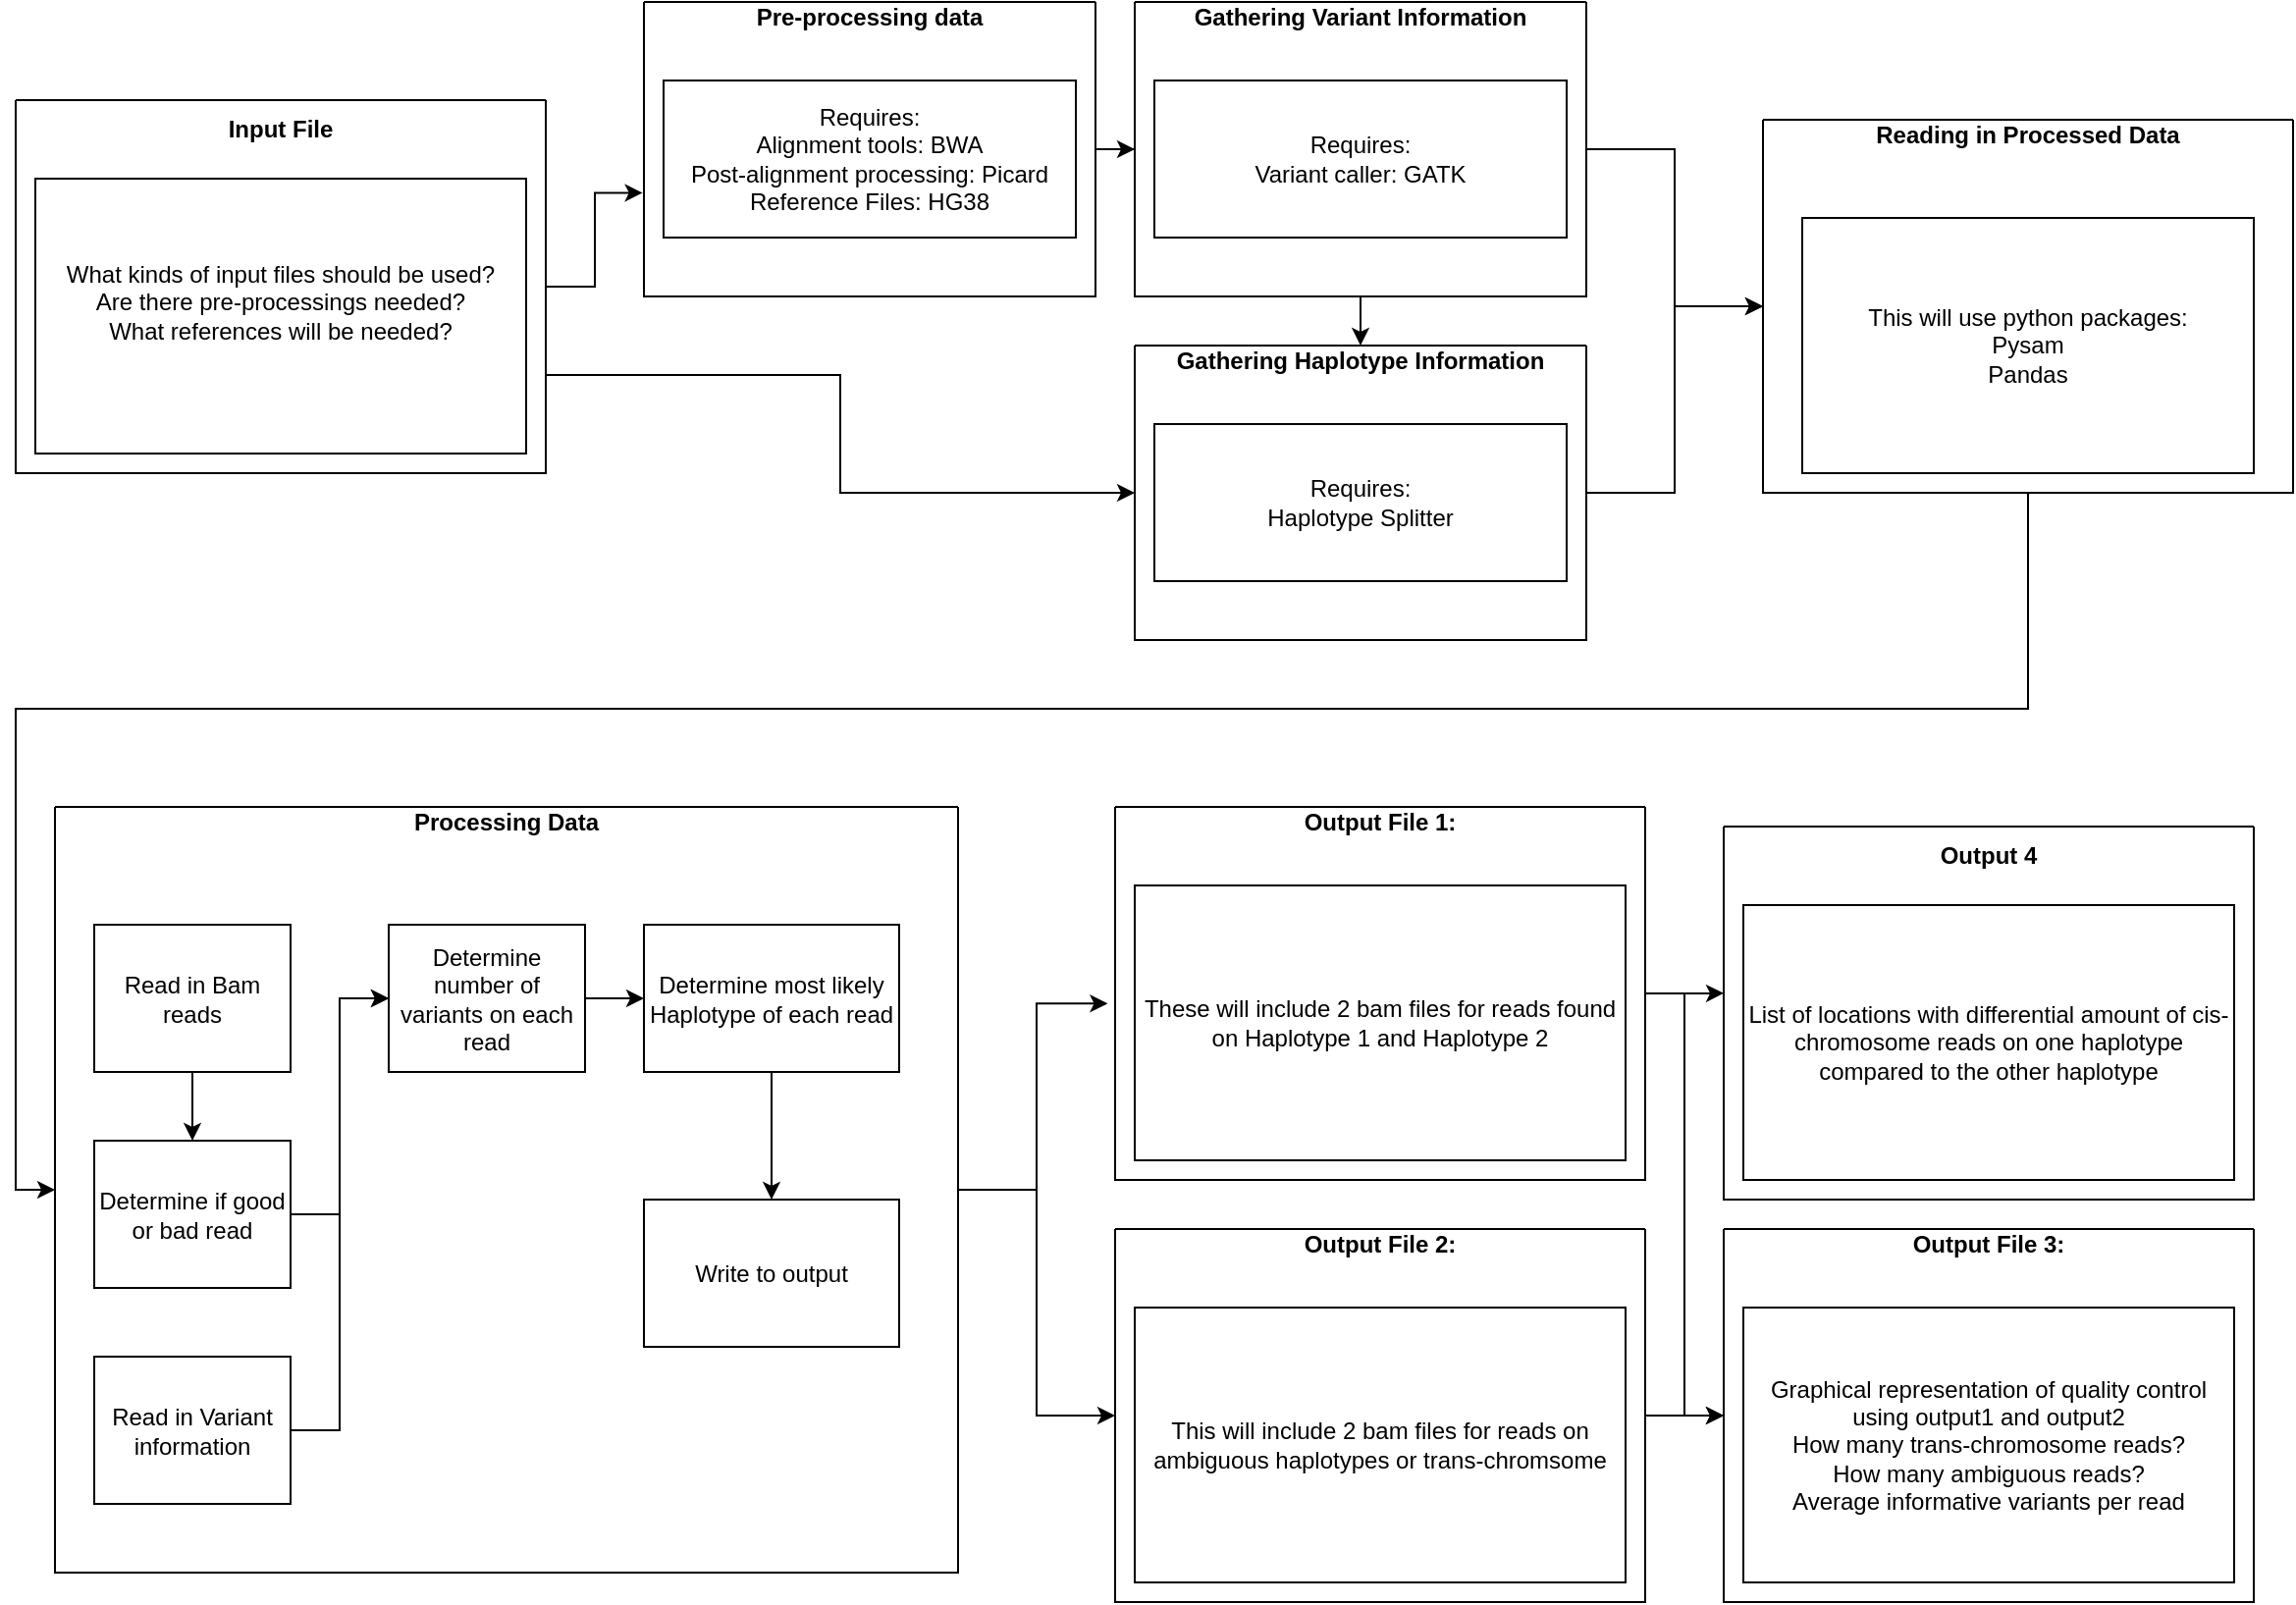 <mxfile version="20.8.18" type="github">
  <diagram name="Page-1" id="6133507b-19e7-1e82-6fc7-422aa6c4b21f">
    <mxGraphModel dx="1103" dy="703" grid="1" gridSize="10" guides="1" tooltips="1" connect="1" arrows="1" fold="1" page="1" pageScale="1" pageWidth="1100" pageHeight="850" background="none" math="0" shadow="0">
      <root>
        <mxCell id="0" />
        <mxCell id="1" parent="0" />
        <mxCell id="qg7dh4EXNKZFoJpO949P-28" style="edgeStyle=orthogonalEdgeStyle;rounded=0;orthogonalLoop=1;jettySize=auto;html=1;entryX=-0.003;entryY=0.648;entryDx=0;entryDy=0;entryPerimeter=0;" edge="1" parent="1" source="9TMIq2lv669NXwmXEwUK-9" target="qg7dh4EXNKZFoJpO949P-23">
          <mxGeometry relative="1" as="geometry" />
        </mxCell>
        <mxCell id="qg7dh4EXNKZFoJpO949P-32" style="edgeStyle=orthogonalEdgeStyle;rounded=0;orthogonalLoop=1;jettySize=auto;html=1;" edge="1" parent="1" source="9TMIq2lv669NXwmXEwUK-9" target="qg7dh4EXNKZFoJpO949P-30">
          <mxGeometry relative="1" as="geometry">
            <Array as="points">
              <mxPoint x="460" y="290" />
              <mxPoint x="460" y="350" />
            </Array>
          </mxGeometry>
        </mxCell>
        <mxCell id="9TMIq2lv669NXwmXEwUK-9" value="&#xa;&#xa;Input File" style="swimlane;startSize=0;" parent="1" vertex="1">
          <mxGeometry x="40" y="150" width="270" height="190" as="geometry" />
        </mxCell>
        <mxCell id="qg7dh4EXNKZFoJpO949P-6" value="&lt;div&gt;What kinds of input files should be used?&lt;/div&gt;&lt;div&gt;Are there pre-processings needed?&lt;/div&gt;&lt;div&gt;What references will be needed?&lt;/div&gt;&lt;div&gt;&lt;br&gt;&lt;/div&gt;" style="whiteSpace=wrap;html=1;" vertex="1" parent="9TMIq2lv669NXwmXEwUK-9">
          <mxGeometry x="10" y="40" width="250" height="140" as="geometry" />
        </mxCell>
        <mxCell id="qg7dh4EXNKZFoJpO949P-43" style="edgeStyle=orthogonalEdgeStyle;rounded=0;orthogonalLoop=1;jettySize=auto;html=1;entryX=0;entryY=0.5;entryDx=0;entryDy=0;" edge="1" parent="1" source="qg7dh4EXNKZFoJpO949P-18" target="qg7dh4EXNKZFoJpO949P-36">
          <mxGeometry relative="1" as="geometry">
            <Array as="points">
              <mxPoint x="1065" y="460" />
              <mxPoint x="40" y="460" />
              <mxPoint x="40" y="705" />
            </Array>
          </mxGeometry>
        </mxCell>
        <mxCell id="qg7dh4EXNKZFoJpO949P-18" value="&#xa;&#xa;Reading in Processed Data&#xa;" style="swimlane;startSize=0;" vertex="1" parent="1">
          <mxGeometry x="930" y="160" width="270" height="190" as="geometry" />
        </mxCell>
        <mxCell id="qg7dh4EXNKZFoJpO949P-29" style="edgeStyle=orthogonalEdgeStyle;rounded=0;orthogonalLoop=1;jettySize=auto;html=1;entryX=0;entryY=0.5;entryDx=0;entryDy=0;" edge="1" parent="1" source="qg7dh4EXNKZFoJpO949P-23" target="qg7dh4EXNKZFoJpO949P-25">
          <mxGeometry relative="1" as="geometry" />
        </mxCell>
        <mxCell id="qg7dh4EXNKZFoJpO949P-23" value="&#xa;&#xa;Pre-processing data&#xa;" style="swimlane;startSize=0;" vertex="1" parent="1">
          <mxGeometry x="360" y="100" width="230" height="150" as="geometry" />
        </mxCell>
        <mxCell id="qg7dh4EXNKZFoJpO949P-24" value="&lt;div&gt;Requires:&lt;/div&gt;&lt;div&gt;Alignment tools: BWA&lt;/div&gt;&lt;div&gt;Post-alignment processing: Picard&lt;br&gt;&lt;/div&gt;&lt;div&gt;Reference Files: HG38&lt;br&gt;&lt;/div&gt;" style="whiteSpace=wrap;html=1;" vertex="1" parent="qg7dh4EXNKZFoJpO949P-23">
          <mxGeometry x="10" y="40" width="210" height="80" as="geometry" />
        </mxCell>
        <mxCell id="qg7dh4EXNKZFoJpO949P-33" style="edgeStyle=orthogonalEdgeStyle;rounded=0;orthogonalLoop=1;jettySize=auto;html=1;entryX=0.5;entryY=0;entryDx=0;entryDy=0;" edge="1" parent="1" source="qg7dh4EXNKZFoJpO949P-25" target="qg7dh4EXNKZFoJpO949P-30">
          <mxGeometry relative="1" as="geometry" />
        </mxCell>
        <mxCell id="qg7dh4EXNKZFoJpO949P-34" style="edgeStyle=orthogonalEdgeStyle;rounded=0;orthogonalLoop=1;jettySize=auto;html=1;entryX=0;entryY=0.5;entryDx=0;entryDy=0;" edge="1" parent="1" source="qg7dh4EXNKZFoJpO949P-25" target="qg7dh4EXNKZFoJpO949P-18">
          <mxGeometry relative="1" as="geometry" />
        </mxCell>
        <mxCell id="qg7dh4EXNKZFoJpO949P-25" value="&#xa;&#xa;Gathering Variant Information&#xa;" style="swimlane;startSize=0;" vertex="1" parent="1">
          <mxGeometry x="610" y="100" width="230" height="150" as="geometry" />
        </mxCell>
        <mxCell id="qg7dh4EXNKZFoJpO949P-26" value="&lt;div&gt;Requires:&lt;/div&gt;&lt;div&gt;Variant caller: GATK&lt;/div&gt;" style="whiteSpace=wrap;html=1;" vertex="1" parent="qg7dh4EXNKZFoJpO949P-25">
          <mxGeometry x="10" y="40" width="210" height="80" as="geometry" />
        </mxCell>
        <mxCell id="qg7dh4EXNKZFoJpO949P-35" style="edgeStyle=orthogonalEdgeStyle;rounded=0;orthogonalLoop=1;jettySize=auto;html=1;entryX=0;entryY=0.5;entryDx=0;entryDy=0;" edge="1" parent="1" source="qg7dh4EXNKZFoJpO949P-30" target="qg7dh4EXNKZFoJpO949P-18">
          <mxGeometry relative="1" as="geometry" />
        </mxCell>
        <mxCell id="qg7dh4EXNKZFoJpO949P-30" value="&#xa;&#xa;Gathering Haplotype Information&#xa;" style="swimlane;startSize=0;" vertex="1" parent="1">
          <mxGeometry x="610" y="275" width="230" height="150" as="geometry" />
        </mxCell>
        <mxCell id="qg7dh4EXNKZFoJpO949P-31" value="&lt;div&gt;Requires:&lt;/div&gt;&lt;div&gt;Haplotype Splitter&lt;br&gt;&lt;/div&gt;" style="whiteSpace=wrap;html=1;" vertex="1" parent="qg7dh4EXNKZFoJpO949P-30">
          <mxGeometry x="10" y="40" width="210" height="80" as="geometry" />
        </mxCell>
        <mxCell id="qg7dh4EXNKZFoJpO949P-63" style="edgeStyle=orthogonalEdgeStyle;rounded=0;orthogonalLoop=1;jettySize=auto;html=1;entryX=-0.014;entryY=0.527;entryDx=0;entryDy=0;entryPerimeter=0;" edge="1" parent="1" source="qg7dh4EXNKZFoJpO949P-36" target="qg7dh4EXNKZFoJpO949P-41">
          <mxGeometry relative="1" as="geometry" />
        </mxCell>
        <mxCell id="qg7dh4EXNKZFoJpO949P-64" style="edgeStyle=orthogonalEdgeStyle;rounded=0;orthogonalLoop=1;jettySize=auto;html=1;entryX=0;entryY=0.5;entryDx=0;entryDy=0;" edge="1" parent="1" source="qg7dh4EXNKZFoJpO949P-36" target="qg7dh4EXNKZFoJpO949P-61">
          <mxGeometry relative="1" as="geometry" />
        </mxCell>
        <mxCell id="qg7dh4EXNKZFoJpO949P-36" value="&#xa;&#xa;Processing Data&#xa;" style="swimlane;startSize=0;" vertex="1" parent="1">
          <mxGeometry x="60" y="510" width="460" height="390" as="geometry" />
        </mxCell>
        <mxCell id="qg7dh4EXNKZFoJpO949P-55" style="edgeStyle=orthogonalEdgeStyle;rounded=0;orthogonalLoop=1;jettySize=auto;html=1;" edge="1" parent="qg7dh4EXNKZFoJpO949P-36" source="qg7dh4EXNKZFoJpO949P-20" target="qg7dh4EXNKZFoJpO949P-45">
          <mxGeometry relative="1" as="geometry" />
        </mxCell>
        <mxCell id="qg7dh4EXNKZFoJpO949P-20" value="Determine number of variants on each read" style="whiteSpace=wrap;html=1;" vertex="1" parent="qg7dh4EXNKZFoJpO949P-36">
          <mxGeometry x="170" y="60" width="100" height="75" as="geometry" />
        </mxCell>
        <mxCell id="qg7dh4EXNKZFoJpO949P-57" style="edgeStyle=orthogonalEdgeStyle;rounded=0;orthogonalLoop=1;jettySize=auto;html=1;entryX=0.5;entryY=0;entryDx=0;entryDy=0;" edge="1" parent="qg7dh4EXNKZFoJpO949P-36" source="qg7dh4EXNKZFoJpO949P-45" target="qg7dh4EXNKZFoJpO949P-56">
          <mxGeometry relative="1" as="geometry" />
        </mxCell>
        <mxCell id="qg7dh4EXNKZFoJpO949P-45" value="Determine most likely Haplotype of each read" style="whiteSpace=wrap;html=1;" vertex="1" parent="qg7dh4EXNKZFoJpO949P-36">
          <mxGeometry x="300" y="60" width="130" height="75" as="geometry" />
        </mxCell>
        <mxCell id="qg7dh4EXNKZFoJpO949P-59" style="edgeStyle=orthogonalEdgeStyle;rounded=0;orthogonalLoop=1;jettySize=auto;html=1;entryX=0.5;entryY=0;entryDx=0;entryDy=0;" edge="1" parent="qg7dh4EXNKZFoJpO949P-36" source="qg7dh4EXNKZFoJpO949P-46" target="qg7dh4EXNKZFoJpO949P-58">
          <mxGeometry relative="1" as="geometry" />
        </mxCell>
        <mxCell id="qg7dh4EXNKZFoJpO949P-46" value="Read in Bam reads" style="whiteSpace=wrap;html=1;" vertex="1" parent="qg7dh4EXNKZFoJpO949P-36">
          <mxGeometry x="20" y="60" width="100" height="75" as="geometry" />
        </mxCell>
        <mxCell id="qg7dh4EXNKZFoJpO949P-53" style="edgeStyle=orthogonalEdgeStyle;rounded=0;orthogonalLoop=1;jettySize=auto;html=1;entryX=0;entryY=0.5;entryDx=0;entryDy=0;" edge="1" parent="qg7dh4EXNKZFoJpO949P-36" source="qg7dh4EXNKZFoJpO949P-47" target="qg7dh4EXNKZFoJpO949P-20">
          <mxGeometry relative="1" as="geometry" />
        </mxCell>
        <mxCell id="qg7dh4EXNKZFoJpO949P-47" value="Read in Variant information" style="whiteSpace=wrap;html=1;" vertex="1" parent="qg7dh4EXNKZFoJpO949P-36">
          <mxGeometry x="20" y="280" width="100" height="75" as="geometry" />
        </mxCell>
        <mxCell id="qg7dh4EXNKZFoJpO949P-56" value="Write to output" style="whiteSpace=wrap;html=1;" vertex="1" parent="qg7dh4EXNKZFoJpO949P-36">
          <mxGeometry x="300" y="200" width="130" height="75" as="geometry" />
        </mxCell>
        <mxCell id="qg7dh4EXNKZFoJpO949P-60" style="edgeStyle=orthogonalEdgeStyle;rounded=0;orthogonalLoop=1;jettySize=auto;html=1;entryX=0;entryY=0.5;entryDx=0;entryDy=0;" edge="1" parent="qg7dh4EXNKZFoJpO949P-36" source="qg7dh4EXNKZFoJpO949P-58" target="qg7dh4EXNKZFoJpO949P-20">
          <mxGeometry relative="1" as="geometry" />
        </mxCell>
        <mxCell id="qg7dh4EXNKZFoJpO949P-58" value="Determine if good or bad read" style="whiteSpace=wrap;html=1;" vertex="1" parent="qg7dh4EXNKZFoJpO949P-36">
          <mxGeometry x="20" y="170" width="100" height="75" as="geometry" />
        </mxCell>
        <mxCell id="qg7dh4EXNKZFoJpO949P-68" style="edgeStyle=orthogonalEdgeStyle;rounded=0;orthogonalLoop=1;jettySize=auto;html=1;entryX=0;entryY=0.5;entryDx=0;entryDy=0;" edge="1" parent="1" source="qg7dh4EXNKZFoJpO949P-41" target="qg7dh4EXNKZFoJpO949P-65">
          <mxGeometry relative="1" as="geometry" />
        </mxCell>
        <mxCell id="qg7dh4EXNKZFoJpO949P-72" style="edgeStyle=orthogonalEdgeStyle;rounded=0;orthogonalLoop=1;jettySize=auto;html=1;entryX=0;entryY=0.447;entryDx=0;entryDy=0;entryPerimeter=0;" edge="1" parent="1" source="qg7dh4EXNKZFoJpO949P-41" target="qg7dh4EXNKZFoJpO949P-70">
          <mxGeometry relative="1" as="geometry" />
        </mxCell>
        <mxCell id="qg7dh4EXNKZFoJpO949P-41" value="&#xa;&#xa;Output File 1:&#xa;" style="swimlane;startSize=0;" vertex="1" parent="1">
          <mxGeometry x="600" y="510" width="270" height="190" as="geometry" />
        </mxCell>
        <mxCell id="qg7dh4EXNKZFoJpO949P-42" value="These will include 2 bam files for reads found on Haplotype 1 and Haplotype 2" style="whiteSpace=wrap;html=1;" vertex="1" parent="qg7dh4EXNKZFoJpO949P-41">
          <mxGeometry x="10" y="40" width="250" height="140" as="geometry" />
        </mxCell>
        <mxCell id="qg7dh4EXNKZFoJpO949P-44" value="&lt;div&gt;This will use python packages:&lt;/div&gt;&lt;div&gt;Pysam&lt;/div&gt;&lt;div&gt;Pandas&lt;/div&gt;" style="whiteSpace=wrap;html=1;" vertex="1" parent="1">
          <mxGeometry x="950" y="210" width="230" height="130" as="geometry" />
        </mxCell>
        <mxCell id="qg7dh4EXNKZFoJpO949P-69" style="edgeStyle=orthogonalEdgeStyle;rounded=0;orthogonalLoop=1;jettySize=auto;html=1;entryX=0;entryY=0.5;entryDx=0;entryDy=0;" edge="1" parent="1" source="qg7dh4EXNKZFoJpO949P-61" target="qg7dh4EXNKZFoJpO949P-65">
          <mxGeometry relative="1" as="geometry" />
        </mxCell>
        <mxCell id="qg7dh4EXNKZFoJpO949P-61" value="&#xa;&#xa;Output File 2:&#xa;" style="swimlane;startSize=0;" vertex="1" parent="1">
          <mxGeometry x="600" y="725" width="270" height="190" as="geometry" />
        </mxCell>
        <mxCell id="qg7dh4EXNKZFoJpO949P-62" value="This will include 2 bam files for reads on ambiguous haplotypes or trans-chromsome" style="whiteSpace=wrap;html=1;" vertex="1" parent="qg7dh4EXNKZFoJpO949P-61">
          <mxGeometry x="10" y="40" width="250" height="140" as="geometry" />
        </mxCell>
        <mxCell id="qg7dh4EXNKZFoJpO949P-65" value="&#xa;&#xa;Output File 3:&#xa;" style="swimlane;startSize=0;" vertex="1" parent="1">
          <mxGeometry x="910" y="725" width="270" height="190" as="geometry" />
        </mxCell>
        <mxCell id="qg7dh4EXNKZFoJpO949P-66" value="&lt;div&gt;Graphical representation of quality control using output1 and output2&lt;/div&gt;&lt;div&gt;How many trans-chromosome reads?&lt;/div&gt;&lt;div&gt;How many ambiguous reads?&lt;/div&gt;&lt;div&gt;Average informative variants per read&lt;br&gt;&lt;/div&gt;" style="whiteSpace=wrap;html=1;" vertex="1" parent="qg7dh4EXNKZFoJpO949P-65">
          <mxGeometry x="10" y="40" width="250" height="140" as="geometry" />
        </mxCell>
        <mxCell id="qg7dh4EXNKZFoJpO949P-70" value="&#xa;&#xa;&#xa;Output 4&#xa;" style="swimlane;startSize=0;" vertex="1" parent="1">
          <mxGeometry x="910" y="520" width="270" height="190" as="geometry" />
        </mxCell>
        <mxCell id="qg7dh4EXNKZFoJpO949P-71" value="List of locations with differential amount of cis-chromosome reads on one haplotype compared to the other haplotype" style="whiteSpace=wrap;html=1;" vertex="1" parent="qg7dh4EXNKZFoJpO949P-70">
          <mxGeometry x="10" y="40" width="250" height="140" as="geometry" />
        </mxCell>
      </root>
    </mxGraphModel>
  </diagram>
</mxfile>

